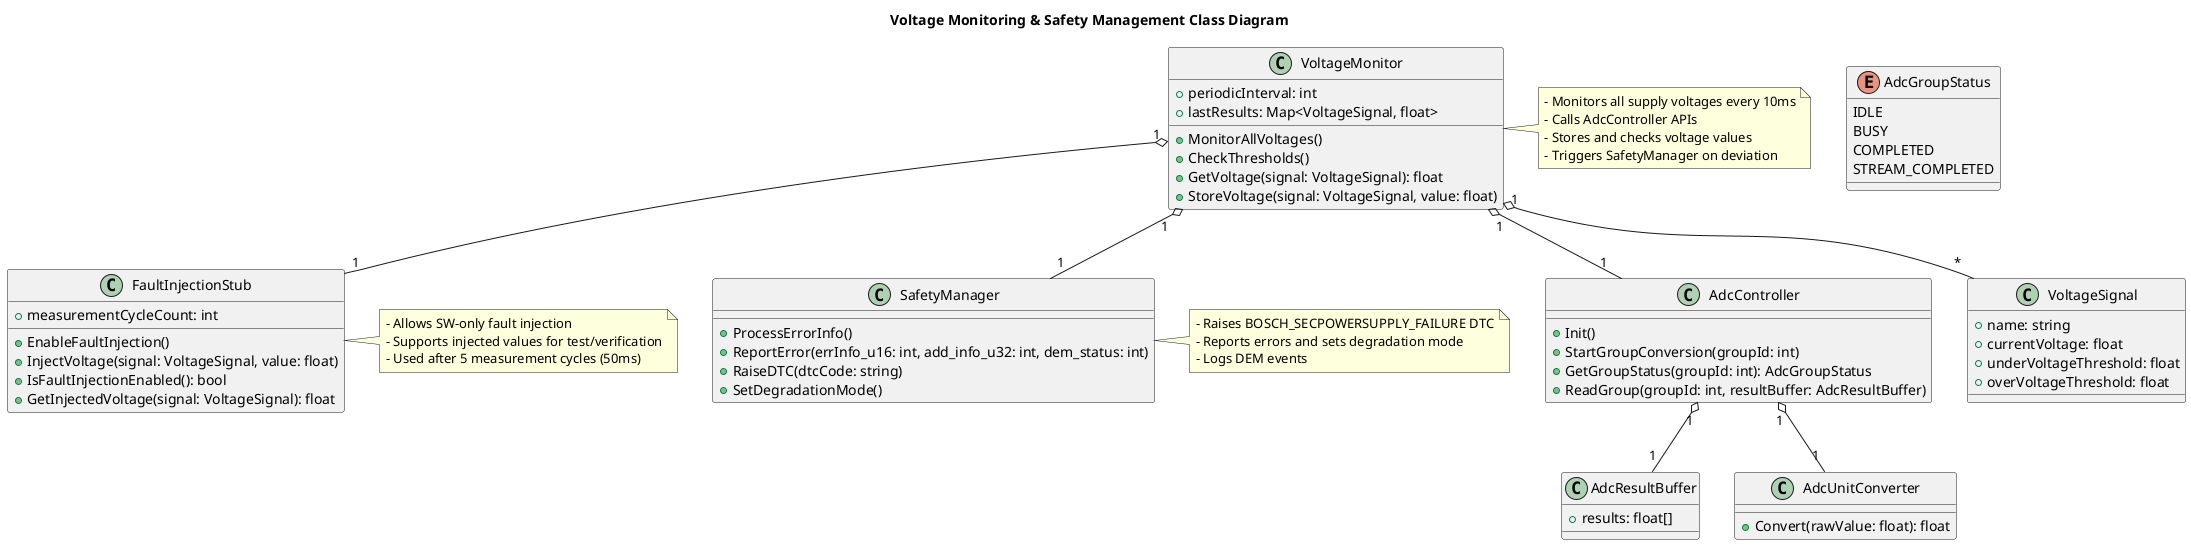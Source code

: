 @startuml
title Voltage Monitoring & Safety Management Class Diagram

' ADC-related classes
class AdcController {
    +Init()
    +StartGroupConversion(groupId: int)
    +GetGroupStatus(groupId: int): AdcGroupStatus
    +ReadGroup(groupId: int, resultBuffer: AdcResultBuffer)
}

enum AdcGroupStatus {
    IDLE
    BUSY
    COMPLETED
    STREAM_COMPLETED
}

class AdcResultBuffer {
    +results: float[]
}

class AdcUnitConverter {
    +Convert(rawValue: float): float
}

class VoltageSignal {
    +name: string
    +currentVoltage: float
    +underVoltageThreshold: float
    +overVoltageThreshold: float
}

class VoltageMonitor {
    +MonitorAllVoltages()
    +CheckThresholds()
    +GetVoltage(signal: VoltageSignal): float
    +StoreVoltage(signal: VoltageSignal, value: float)
    +periodicInterval: int
    +lastResults: Map<VoltageSignal, float>
}

class FaultInjectionStub {
    +EnableFaultInjection()
    +InjectVoltage(signal: VoltageSignal, value: float)
    +IsFaultInjectionEnabled(): bool
    +GetInjectedVoltage(signal: VoltageSignal): float
    +measurementCycleCount: int
}

class SafetyManager {
    +ProcessErrorInfo()
    +ReportError(errInfo_u16: int, add_info_u32: int, dem_status: int)
    +RaiseDTC(dtcCode: string)
    +SetDegradationMode()
}

' Relationships
AdcController "1" o-- "1" AdcResultBuffer
AdcController "1" o-- "1" AdcUnitConverter
VoltageMonitor "1" o-- "*" VoltageSignal
VoltageMonitor "1" o-- "1" AdcController
VoltageMonitor "1" o-- "1" FaultInjectionStub
VoltageMonitor "1" o-- "1" SafetyManager

' Notes and constraints
note right of VoltageMonitor
  - Monitors all supply voltages every 10ms
  - Calls AdcController APIs
  - Stores and checks voltage values
  - Triggers SafetyManager on deviation
end note

note right of FaultInjectionStub
  - Allows SW-only fault injection
  - Supports injected values for test/verification
  - Used after 5 measurement cycles (50ms)
end note

note right of SafetyManager
  - Raises BOSCH_SECPOWERSUPPLY_FAILURE DTC
  - Reports errors and sets degradation mode
  - Logs DEM events
end note

@enduml